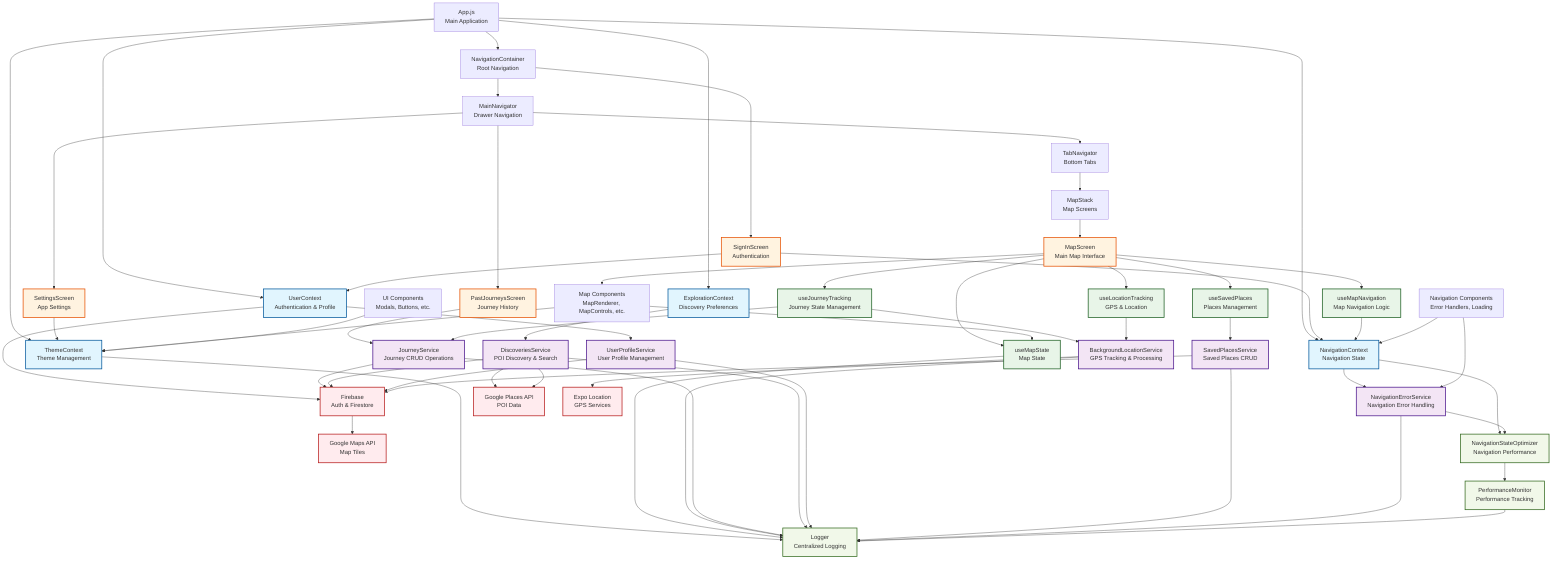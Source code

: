 graph TB
    %% Hero's Path Dependency Graph
    %% Generated from repository analysis at 965caea6bcca512353cdc7e4208bc9c3ceb16a0f
    
    %% Application Entry Point
    App[App.js<br/>Main Application]
    
    %% Context Providers Layer
    ThemeCtx[ThemeContext<br/>Theme Management]
    UserCtx[UserContext<br/>Authentication & Profile]
    NavCtx[NavigationContext<br/>Navigation State]
    ExploreCtx[ExplorationContext<br/>Discovery Preferences]
    
    %% Navigation Layer
    NavContainer[NavigationContainer<br/>Root Navigation]
    MainNav[MainNavigator<br/>Drawer Navigation]
    TabNav[TabNavigator<br/>Bottom Tabs]
    MapStack[MapStack<br/>Map Screens]
    
    %% Screen Components
    MapScreen[MapScreen<br/>Main Map Interface]
    SignInScreen[SignInScreen<br/>Authentication]
    JourneysScreen[PastJourneysScreen<br/>Journey History]
    SettingsScreen[SettingsScreen<br/>App Settings]
    
    %% Core Hooks
    useMapNav[useMapNavigation<br/>Map Navigation Logic]
    useJourneyTrack[useJourneyTracking<br/>Journey State Management]
    useSavedPl[useSavedPlaces<br/>Places Management]
    useLocTrack[useLocationTracking<br/>GPS & Location]
    useMapState[useMapState<br/>Map State]
    
    %% Service Layer
    BgLocationSvc[BackgroundLocationService<br/>GPS Tracking & Processing]
    JourneySvc[JourneyService<br/>Journey CRUD Operations]
    DiscoverySvc[DiscoveriesService<br/>POI Discovery & Search]
    UserProfileSvc[UserProfileService<br/>User Profile Management]
    SavedPlacesSvc[SavedPlacesService<br/>Saved Places CRUD]
    NavErrorSvc[NavigationErrorService<br/>Navigation Error Handling]
    
    %% External Services
    Firebase[Firebase<br/>Auth & Firestore]
    GooglePlaces[Google Places API<br/>POI Data]
    GoogleMaps[Google Maps API<br/>Map Tiles]
    ExpoLocation[Expo Location<br/>GPS Services]
    
    %% Utility Layer
    Logger[Logger<br/>Centralized Logging]
    PerfMonitor[PerformanceMonitor<br/>Performance Tracking]
    NavOptimizer[NavigationStateOptimizer<br/>Navigation Performance]
    
    %% Component Groups
    MapComponents[Map Components<br/>MapRenderer, MapControls, etc.]
    UIComponents[UI Components<br/>Modals, Buttons, etc.]
    NavComponents[Navigation Components<br/>Error Handlers, Loading]
    
    %% Application Structure Dependencies
    App --> ThemeCtx
    App --> UserCtx
    App --> NavCtx
    App --> ExploreCtx
    App --> NavContainer
    
    %% Context Dependencies
    UserCtx --> UserProfileSvc
    UserCtx --> Firebase
    ThemeCtx --> Logger
    NavCtx --> NavErrorSvc
    NavCtx --> NavOptimizer
    ExploreCtx --> DiscoverySvc
    
    %% Navigation Flow
    NavContainer --> MainNav
    MainNav --> TabNav
    TabNav --> MapStack
    MapStack --> MapScreen
    MainNav --> JourneysScreen
    MainNav --> SettingsScreen
    NavContainer --> SignInScreen
    
    %% Screen Dependencies
    MapScreen --> useMapNav
    MapScreen --> useJourneyTrack
    MapScreen --> useSavedPl
    MapScreen --> useLocTrack
    MapScreen --> useMapState
    MapScreen --> MapComponents
    
    SignInScreen --> UserCtx
    SignInScreen --> NavCtx
    JourneysScreen --> JourneySvc
    SettingsScreen --> ThemeCtx
    
    %% Hook Dependencies
    useMapNav --> NavCtx
    useJourneyTrack --> BgLocationSvc
    useJourneyTrack --> JourneySvc
    useSavedPl --> SavedPlacesSvc
    useLocTrack --> BgLocationSvc
    useMapState --> Logger
    
    %% Service Dependencies
    BgLocationSvc --> ExpoLocation
    BgLocationSvc --> Logger
    JourneySvc --> Firebase
    JourneySvc --> Logger
    DiscoverySvc --> GooglePlaces
    DiscoverySvc --> Firebase
    DiscoverySvc --> Logger
    UserProfileSvc --> Firebase
    UserProfileSvc --> Logger
    SavedPlacesSvc --> Firebase
    SavedPlacesSvc --> Logger
    NavErrorSvc --> Logger
    NavErrorSvc --> NavOptimizer
    
    %% Component Dependencies
    MapComponents --> ThemeCtx
    MapComponents --> useMapState
    UIComponents --> ThemeCtx
    NavComponents --> NavCtx
    NavComponents --> NavErrorSvc
    
    %% External Service Integration
    Firebase --> GoogleMaps
    DiscoverySvc --> GooglePlaces
    
    %% Utility Dependencies
    PerfMonitor --> Logger
    NavOptimizer --> PerfMonitor
    
    %% Styling
    classDef contextClass fill:#e1f5fe,stroke:#01579b,stroke-width:2px
    classDef serviceClass fill:#f3e5f5,stroke:#4a148c,stroke-width:2px
    classDef hookClass fill:#e8f5e8,stroke:#1b5e20,stroke-width:2px
    classDef screenClass fill:#fff3e0,stroke:#e65100,stroke-width:2px
    classDef externalClass fill:#ffebee,stroke:#b71c1c,stroke-width:2px
    classDef utilClass fill:#f1f8e9,stroke:#33691e,stroke-width:2px
    
    class ThemeCtx,UserCtx,NavCtx,ExploreCtx contextClass
    class BgLocationSvc,JourneySvc,DiscoverySvc,UserProfileSvc,SavedPlacesSvc,NavErrorSvc serviceClass
    class useMapNav,useJourneyTrack,useSavedPl,useLocTrack,useMapState hookClass
    class MapScreen,SignInScreen,JourneysScreen,SettingsScreen screenClass
    class Firebase,GooglePlaces,GoogleMaps,ExpoLocation externalClass
    class Logger,PerfMonitor,NavOptimizer utilClass